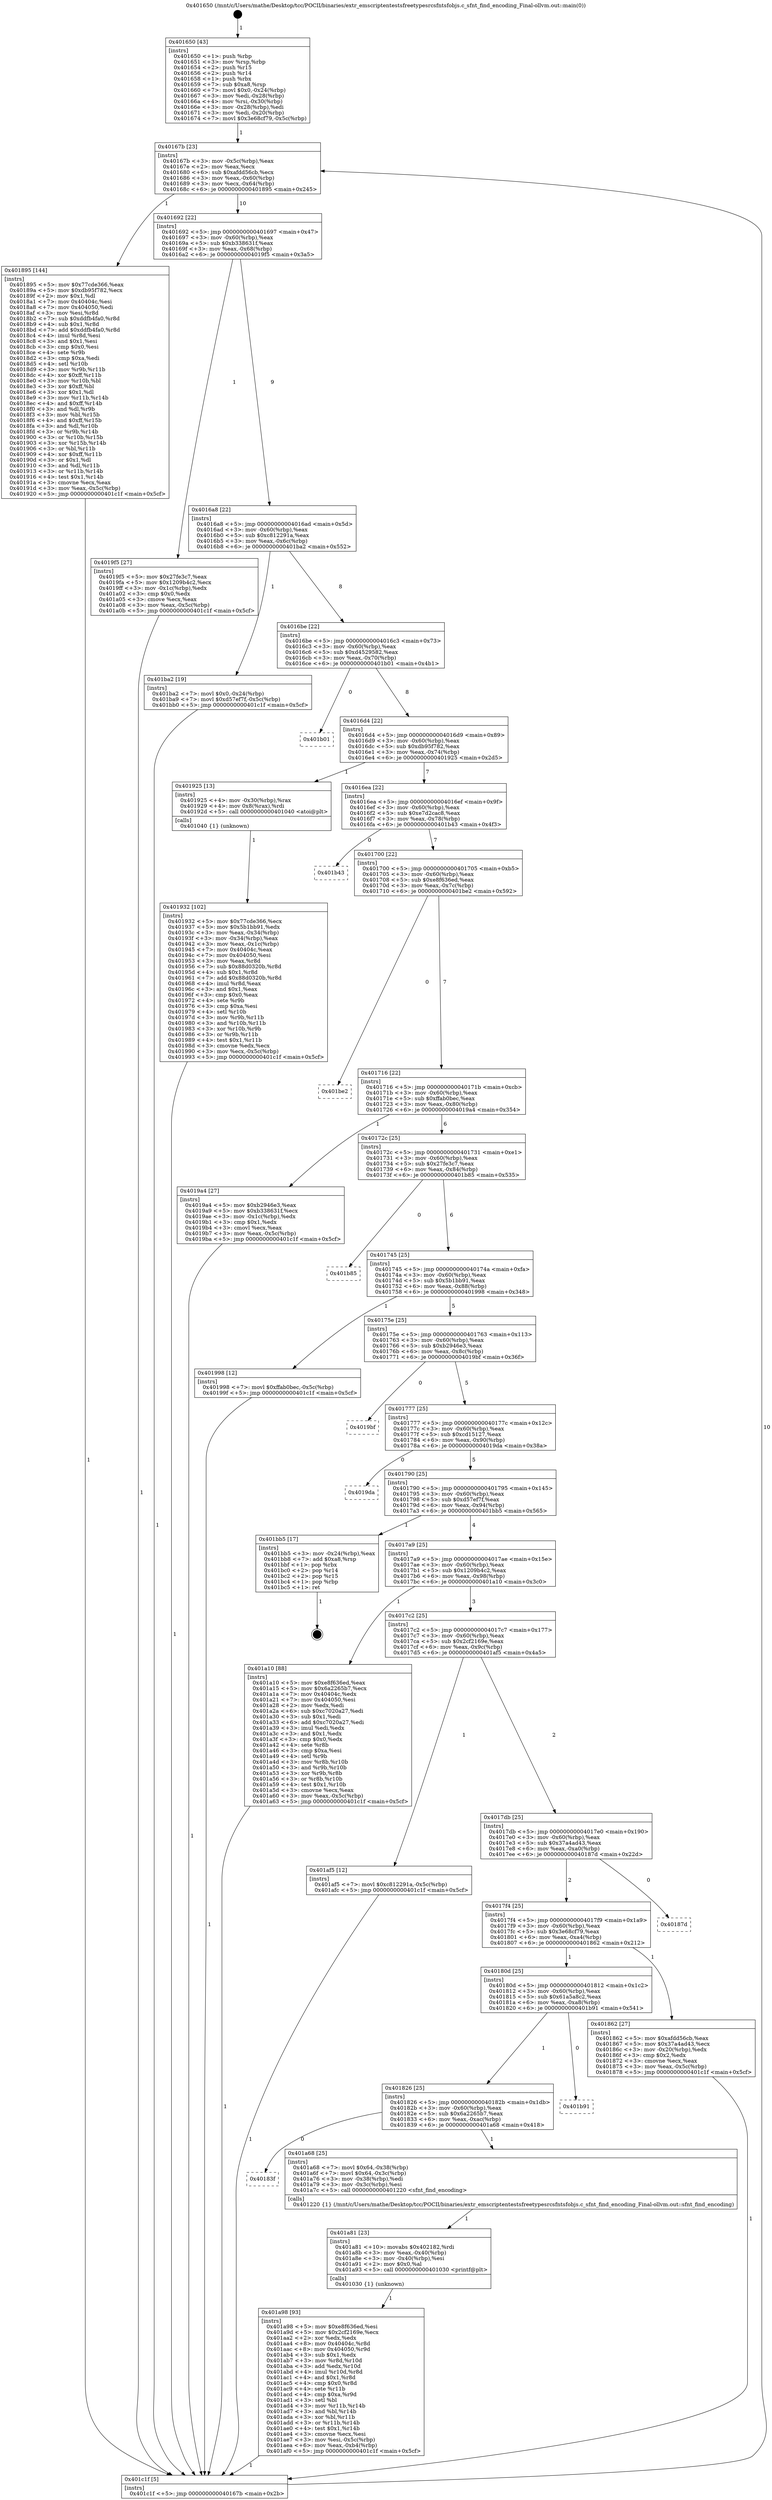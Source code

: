 digraph "0x401650" {
  label = "0x401650 (/mnt/c/Users/mathe/Desktop/tcc/POCII/binaries/extr_emscriptentestsfreetypesrcsfntsfobjs.c_sfnt_find_encoding_Final-ollvm.out::main(0))"
  labelloc = "t"
  node[shape=record]

  Entry [label="",width=0.3,height=0.3,shape=circle,fillcolor=black,style=filled]
  "0x40167b" [label="{
     0x40167b [23]\l
     | [instrs]\l
     &nbsp;&nbsp;0x40167b \<+3\>: mov -0x5c(%rbp),%eax\l
     &nbsp;&nbsp;0x40167e \<+2\>: mov %eax,%ecx\l
     &nbsp;&nbsp;0x401680 \<+6\>: sub $0xafdd56cb,%ecx\l
     &nbsp;&nbsp;0x401686 \<+3\>: mov %eax,-0x60(%rbp)\l
     &nbsp;&nbsp;0x401689 \<+3\>: mov %ecx,-0x64(%rbp)\l
     &nbsp;&nbsp;0x40168c \<+6\>: je 0000000000401895 \<main+0x245\>\l
  }"]
  "0x401895" [label="{
     0x401895 [144]\l
     | [instrs]\l
     &nbsp;&nbsp;0x401895 \<+5\>: mov $0x77cde366,%eax\l
     &nbsp;&nbsp;0x40189a \<+5\>: mov $0xdb95f782,%ecx\l
     &nbsp;&nbsp;0x40189f \<+2\>: mov $0x1,%dl\l
     &nbsp;&nbsp;0x4018a1 \<+7\>: mov 0x40404c,%esi\l
     &nbsp;&nbsp;0x4018a8 \<+7\>: mov 0x404050,%edi\l
     &nbsp;&nbsp;0x4018af \<+3\>: mov %esi,%r8d\l
     &nbsp;&nbsp;0x4018b2 \<+7\>: sub $0xddfb4fa0,%r8d\l
     &nbsp;&nbsp;0x4018b9 \<+4\>: sub $0x1,%r8d\l
     &nbsp;&nbsp;0x4018bd \<+7\>: add $0xddfb4fa0,%r8d\l
     &nbsp;&nbsp;0x4018c4 \<+4\>: imul %r8d,%esi\l
     &nbsp;&nbsp;0x4018c8 \<+3\>: and $0x1,%esi\l
     &nbsp;&nbsp;0x4018cb \<+3\>: cmp $0x0,%esi\l
     &nbsp;&nbsp;0x4018ce \<+4\>: sete %r9b\l
     &nbsp;&nbsp;0x4018d2 \<+3\>: cmp $0xa,%edi\l
     &nbsp;&nbsp;0x4018d5 \<+4\>: setl %r10b\l
     &nbsp;&nbsp;0x4018d9 \<+3\>: mov %r9b,%r11b\l
     &nbsp;&nbsp;0x4018dc \<+4\>: xor $0xff,%r11b\l
     &nbsp;&nbsp;0x4018e0 \<+3\>: mov %r10b,%bl\l
     &nbsp;&nbsp;0x4018e3 \<+3\>: xor $0xff,%bl\l
     &nbsp;&nbsp;0x4018e6 \<+3\>: xor $0x1,%dl\l
     &nbsp;&nbsp;0x4018e9 \<+3\>: mov %r11b,%r14b\l
     &nbsp;&nbsp;0x4018ec \<+4\>: and $0xff,%r14b\l
     &nbsp;&nbsp;0x4018f0 \<+3\>: and %dl,%r9b\l
     &nbsp;&nbsp;0x4018f3 \<+3\>: mov %bl,%r15b\l
     &nbsp;&nbsp;0x4018f6 \<+4\>: and $0xff,%r15b\l
     &nbsp;&nbsp;0x4018fa \<+3\>: and %dl,%r10b\l
     &nbsp;&nbsp;0x4018fd \<+3\>: or %r9b,%r14b\l
     &nbsp;&nbsp;0x401900 \<+3\>: or %r10b,%r15b\l
     &nbsp;&nbsp;0x401903 \<+3\>: xor %r15b,%r14b\l
     &nbsp;&nbsp;0x401906 \<+3\>: or %bl,%r11b\l
     &nbsp;&nbsp;0x401909 \<+4\>: xor $0xff,%r11b\l
     &nbsp;&nbsp;0x40190d \<+3\>: or $0x1,%dl\l
     &nbsp;&nbsp;0x401910 \<+3\>: and %dl,%r11b\l
     &nbsp;&nbsp;0x401913 \<+3\>: or %r11b,%r14b\l
     &nbsp;&nbsp;0x401916 \<+4\>: test $0x1,%r14b\l
     &nbsp;&nbsp;0x40191a \<+3\>: cmovne %ecx,%eax\l
     &nbsp;&nbsp;0x40191d \<+3\>: mov %eax,-0x5c(%rbp)\l
     &nbsp;&nbsp;0x401920 \<+5\>: jmp 0000000000401c1f \<main+0x5cf\>\l
  }"]
  "0x401692" [label="{
     0x401692 [22]\l
     | [instrs]\l
     &nbsp;&nbsp;0x401692 \<+5\>: jmp 0000000000401697 \<main+0x47\>\l
     &nbsp;&nbsp;0x401697 \<+3\>: mov -0x60(%rbp),%eax\l
     &nbsp;&nbsp;0x40169a \<+5\>: sub $0xb338631f,%eax\l
     &nbsp;&nbsp;0x40169f \<+3\>: mov %eax,-0x68(%rbp)\l
     &nbsp;&nbsp;0x4016a2 \<+6\>: je 00000000004019f5 \<main+0x3a5\>\l
  }"]
  Exit [label="",width=0.3,height=0.3,shape=circle,fillcolor=black,style=filled,peripheries=2]
  "0x4019f5" [label="{
     0x4019f5 [27]\l
     | [instrs]\l
     &nbsp;&nbsp;0x4019f5 \<+5\>: mov $0x27fe3c7,%eax\l
     &nbsp;&nbsp;0x4019fa \<+5\>: mov $0x1209b4c2,%ecx\l
     &nbsp;&nbsp;0x4019ff \<+3\>: mov -0x1c(%rbp),%edx\l
     &nbsp;&nbsp;0x401a02 \<+3\>: cmp $0x0,%edx\l
     &nbsp;&nbsp;0x401a05 \<+3\>: cmove %ecx,%eax\l
     &nbsp;&nbsp;0x401a08 \<+3\>: mov %eax,-0x5c(%rbp)\l
     &nbsp;&nbsp;0x401a0b \<+5\>: jmp 0000000000401c1f \<main+0x5cf\>\l
  }"]
  "0x4016a8" [label="{
     0x4016a8 [22]\l
     | [instrs]\l
     &nbsp;&nbsp;0x4016a8 \<+5\>: jmp 00000000004016ad \<main+0x5d\>\l
     &nbsp;&nbsp;0x4016ad \<+3\>: mov -0x60(%rbp),%eax\l
     &nbsp;&nbsp;0x4016b0 \<+5\>: sub $0xc812291a,%eax\l
     &nbsp;&nbsp;0x4016b5 \<+3\>: mov %eax,-0x6c(%rbp)\l
     &nbsp;&nbsp;0x4016b8 \<+6\>: je 0000000000401ba2 \<main+0x552\>\l
  }"]
  "0x401a98" [label="{
     0x401a98 [93]\l
     | [instrs]\l
     &nbsp;&nbsp;0x401a98 \<+5\>: mov $0xe8f636ed,%esi\l
     &nbsp;&nbsp;0x401a9d \<+5\>: mov $0x2cf2169e,%ecx\l
     &nbsp;&nbsp;0x401aa2 \<+2\>: xor %edx,%edx\l
     &nbsp;&nbsp;0x401aa4 \<+8\>: mov 0x40404c,%r8d\l
     &nbsp;&nbsp;0x401aac \<+8\>: mov 0x404050,%r9d\l
     &nbsp;&nbsp;0x401ab4 \<+3\>: sub $0x1,%edx\l
     &nbsp;&nbsp;0x401ab7 \<+3\>: mov %r8d,%r10d\l
     &nbsp;&nbsp;0x401aba \<+3\>: add %edx,%r10d\l
     &nbsp;&nbsp;0x401abd \<+4\>: imul %r10d,%r8d\l
     &nbsp;&nbsp;0x401ac1 \<+4\>: and $0x1,%r8d\l
     &nbsp;&nbsp;0x401ac5 \<+4\>: cmp $0x0,%r8d\l
     &nbsp;&nbsp;0x401ac9 \<+4\>: sete %r11b\l
     &nbsp;&nbsp;0x401acd \<+4\>: cmp $0xa,%r9d\l
     &nbsp;&nbsp;0x401ad1 \<+3\>: setl %bl\l
     &nbsp;&nbsp;0x401ad4 \<+3\>: mov %r11b,%r14b\l
     &nbsp;&nbsp;0x401ad7 \<+3\>: and %bl,%r14b\l
     &nbsp;&nbsp;0x401ada \<+3\>: xor %bl,%r11b\l
     &nbsp;&nbsp;0x401add \<+3\>: or %r11b,%r14b\l
     &nbsp;&nbsp;0x401ae0 \<+4\>: test $0x1,%r14b\l
     &nbsp;&nbsp;0x401ae4 \<+3\>: cmovne %ecx,%esi\l
     &nbsp;&nbsp;0x401ae7 \<+3\>: mov %esi,-0x5c(%rbp)\l
     &nbsp;&nbsp;0x401aea \<+6\>: mov %eax,-0xb4(%rbp)\l
     &nbsp;&nbsp;0x401af0 \<+5\>: jmp 0000000000401c1f \<main+0x5cf\>\l
  }"]
  "0x401ba2" [label="{
     0x401ba2 [19]\l
     | [instrs]\l
     &nbsp;&nbsp;0x401ba2 \<+7\>: movl $0x0,-0x24(%rbp)\l
     &nbsp;&nbsp;0x401ba9 \<+7\>: movl $0xd57ef7f,-0x5c(%rbp)\l
     &nbsp;&nbsp;0x401bb0 \<+5\>: jmp 0000000000401c1f \<main+0x5cf\>\l
  }"]
  "0x4016be" [label="{
     0x4016be [22]\l
     | [instrs]\l
     &nbsp;&nbsp;0x4016be \<+5\>: jmp 00000000004016c3 \<main+0x73\>\l
     &nbsp;&nbsp;0x4016c3 \<+3\>: mov -0x60(%rbp),%eax\l
     &nbsp;&nbsp;0x4016c6 \<+5\>: sub $0xd4529582,%eax\l
     &nbsp;&nbsp;0x4016cb \<+3\>: mov %eax,-0x70(%rbp)\l
     &nbsp;&nbsp;0x4016ce \<+6\>: je 0000000000401b01 \<main+0x4b1\>\l
  }"]
  "0x401a81" [label="{
     0x401a81 [23]\l
     | [instrs]\l
     &nbsp;&nbsp;0x401a81 \<+10\>: movabs $0x402182,%rdi\l
     &nbsp;&nbsp;0x401a8b \<+3\>: mov %eax,-0x40(%rbp)\l
     &nbsp;&nbsp;0x401a8e \<+3\>: mov -0x40(%rbp),%esi\l
     &nbsp;&nbsp;0x401a91 \<+2\>: mov $0x0,%al\l
     &nbsp;&nbsp;0x401a93 \<+5\>: call 0000000000401030 \<printf@plt\>\l
     | [calls]\l
     &nbsp;&nbsp;0x401030 \{1\} (unknown)\l
  }"]
  "0x401b01" [label="{
     0x401b01\l
  }", style=dashed]
  "0x4016d4" [label="{
     0x4016d4 [22]\l
     | [instrs]\l
     &nbsp;&nbsp;0x4016d4 \<+5\>: jmp 00000000004016d9 \<main+0x89\>\l
     &nbsp;&nbsp;0x4016d9 \<+3\>: mov -0x60(%rbp),%eax\l
     &nbsp;&nbsp;0x4016dc \<+5\>: sub $0xdb95f782,%eax\l
     &nbsp;&nbsp;0x4016e1 \<+3\>: mov %eax,-0x74(%rbp)\l
     &nbsp;&nbsp;0x4016e4 \<+6\>: je 0000000000401925 \<main+0x2d5\>\l
  }"]
  "0x40183f" [label="{
     0x40183f\l
  }", style=dashed]
  "0x401925" [label="{
     0x401925 [13]\l
     | [instrs]\l
     &nbsp;&nbsp;0x401925 \<+4\>: mov -0x30(%rbp),%rax\l
     &nbsp;&nbsp;0x401929 \<+4\>: mov 0x8(%rax),%rdi\l
     &nbsp;&nbsp;0x40192d \<+5\>: call 0000000000401040 \<atoi@plt\>\l
     | [calls]\l
     &nbsp;&nbsp;0x401040 \{1\} (unknown)\l
  }"]
  "0x4016ea" [label="{
     0x4016ea [22]\l
     | [instrs]\l
     &nbsp;&nbsp;0x4016ea \<+5\>: jmp 00000000004016ef \<main+0x9f\>\l
     &nbsp;&nbsp;0x4016ef \<+3\>: mov -0x60(%rbp),%eax\l
     &nbsp;&nbsp;0x4016f2 \<+5\>: sub $0xe7d2cac8,%eax\l
     &nbsp;&nbsp;0x4016f7 \<+3\>: mov %eax,-0x78(%rbp)\l
     &nbsp;&nbsp;0x4016fa \<+6\>: je 0000000000401b43 \<main+0x4f3\>\l
  }"]
  "0x401a68" [label="{
     0x401a68 [25]\l
     | [instrs]\l
     &nbsp;&nbsp;0x401a68 \<+7\>: movl $0x64,-0x38(%rbp)\l
     &nbsp;&nbsp;0x401a6f \<+7\>: movl $0x64,-0x3c(%rbp)\l
     &nbsp;&nbsp;0x401a76 \<+3\>: mov -0x38(%rbp),%edi\l
     &nbsp;&nbsp;0x401a79 \<+3\>: mov -0x3c(%rbp),%esi\l
     &nbsp;&nbsp;0x401a7c \<+5\>: call 0000000000401220 \<sfnt_find_encoding\>\l
     | [calls]\l
     &nbsp;&nbsp;0x401220 \{1\} (/mnt/c/Users/mathe/Desktop/tcc/POCII/binaries/extr_emscriptentestsfreetypesrcsfntsfobjs.c_sfnt_find_encoding_Final-ollvm.out::sfnt_find_encoding)\l
  }"]
  "0x401b43" [label="{
     0x401b43\l
  }", style=dashed]
  "0x401700" [label="{
     0x401700 [22]\l
     | [instrs]\l
     &nbsp;&nbsp;0x401700 \<+5\>: jmp 0000000000401705 \<main+0xb5\>\l
     &nbsp;&nbsp;0x401705 \<+3\>: mov -0x60(%rbp),%eax\l
     &nbsp;&nbsp;0x401708 \<+5\>: sub $0xe8f636ed,%eax\l
     &nbsp;&nbsp;0x40170d \<+3\>: mov %eax,-0x7c(%rbp)\l
     &nbsp;&nbsp;0x401710 \<+6\>: je 0000000000401be2 \<main+0x592\>\l
  }"]
  "0x401826" [label="{
     0x401826 [25]\l
     | [instrs]\l
     &nbsp;&nbsp;0x401826 \<+5\>: jmp 000000000040182b \<main+0x1db\>\l
     &nbsp;&nbsp;0x40182b \<+3\>: mov -0x60(%rbp),%eax\l
     &nbsp;&nbsp;0x40182e \<+5\>: sub $0x6a2265b7,%eax\l
     &nbsp;&nbsp;0x401833 \<+6\>: mov %eax,-0xac(%rbp)\l
     &nbsp;&nbsp;0x401839 \<+6\>: je 0000000000401a68 \<main+0x418\>\l
  }"]
  "0x401be2" [label="{
     0x401be2\l
  }", style=dashed]
  "0x401716" [label="{
     0x401716 [22]\l
     | [instrs]\l
     &nbsp;&nbsp;0x401716 \<+5\>: jmp 000000000040171b \<main+0xcb\>\l
     &nbsp;&nbsp;0x40171b \<+3\>: mov -0x60(%rbp),%eax\l
     &nbsp;&nbsp;0x40171e \<+5\>: sub $0xffab0bec,%eax\l
     &nbsp;&nbsp;0x401723 \<+3\>: mov %eax,-0x80(%rbp)\l
     &nbsp;&nbsp;0x401726 \<+6\>: je 00000000004019a4 \<main+0x354\>\l
  }"]
  "0x401b91" [label="{
     0x401b91\l
  }", style=dashed]
  "0x4019a4" [label="{
     0x4019a4 [27]\l
     | [instrs]\l
     &nbsp;&nbsp;0x4019a4 \<+5\>: mov $0xb2946e3,%eax\l
     &nbsp;&nbsp;0x4019a9 \<+5\>: mov $0xb338631f,%ecx\l
     &nbsp;&nbsp;0x4019ae \<+3\>: mov -0x1c(%rbp),%edx\l
     &nbsp;&nbsp;0x4019b1 \<+3\>: cmp $0x1,%edx\l
     &nbsp;&nbsp;0x4019b4 \<+3\>: cmovl %ecx,%eax\l
     &nbsp;&nbsp;0x4019b7 \<+3\>: mov %eax,-0x5c(%rbp)\l
     &nbsp;&nbsp;0x4019ba \<+5\>: jmp 0000000000401c1f \<main+0x5cf\>\l
  }"]
  "0x40172c" [label="{
     0x40172c [25]\l
     | [instrs]\l
     &nbsp;&nbsp;0x40172c \<+5\>: jmp 0000000000401731 \<main+0xe1\>\l
     &nbsp;&nbsp;0x401731 \<+3\>: mov -0x60(%rbp),%eax\l
     &nbsp;&nbsp;0x401734 \<+5\>: sub $0x27fe3c7,%eax\l
     &nbsp;&nbsp;0x401739 \<+6\>: mov %eax,-0x84(%rbp)\l
     &nbsp;&nbsp;0x40173f \<+6\>: je 0000000000401b85 \<main+0x535\>\l
  }"]
  "0x401932" [label="{
     0x401932 [102]\l
     | [instrs]\l
     &nbsp;&nbsp;0x401932 \<+5\>: mov $0x77cde366,%ecx\l
     &nbsp;&nbsp;0x401937 \<+5\>: mov $0x5b1bb91,%edx\l
     &nbsp;&nbsp;0x40193c \<+3\>: mov %eax,-0x34(%rbp)\l
     &nbsp;&nbsp;0x40193f \<+3\>: mov -0x34(%rbp),%eax\l
     &nbsp;&nbsp;0x401942 \<+3\>: mov %eax,-0x1c(%rbp)\l
     &nbsp;&nbsp;0x401945 \<+7\>: mov 0x40404c,%eax\l
     &nbsp;&nbsp;0x40194c \<+7\>: mov 0x404050,%esi\l
     &nbsp;&nbsp;0x401953 \<+3\>: mov %eax,%r8d\l
     &nbsp;&nbsp;0x401956 \<+7\>: sub $0x88d0320b,%r8d\l
     &nbsp;&nbsp;0x40195d \<+4\>: sub $0x1,%r8d\l
     &nbsp;&nbsp;0x401961 \<+7\>: add $0x88d0320b,%r8d\l
     &nbsp;&nbsp;0x401968 \<+4\>: imul %r8d,%eax\l
     &nbsp;&nbsp;0x40196c \<+3\>: and $0x1,%eax\l
     &nbsp;&nbsp;0x40196f \<+3\>: cmp $0x0,%eax\l
     &nbsp;&nbsp;0x401972 \<+4\>: sete %r9b\l
     &nbsp;&nbsp;0x401976 \<+3\>: cmp $0xa,%esi\l
     &nbsp;&nbsp;0x401979 \<+4\>: setl %r10b\l
     &nbsp;&nbsp;0x40197d \<+3\>: mov %r9b,%r11b\l
     &nbsp;&nbsp;0x401980 \<+3\>: and %r10b,%r11b\l
     &nbsp;&nbsp;0x401983 \<+3\>: xor %r10b,%r9b\l
     &nbsp;&nbsp;0x401986 \<+3\>: or %r9b,%r11b\l
     &nbsp;&nbsp;0x401989 \<+4\>: test $0x1,%r11b\l
     &nbsp;&nbsp;0x40198d \<+3\>: cmovne %edx,%ecx\l
     &nbsp;&nbsp;0x401990 \<+3\>: mov %ecx,-0x5c(%rbp)\l
     &nbsp;&nbsp;0x401993 \<+5\>: jmp 0000000000401c1f \<main+0x5cf\>\l
  }"]
  "0x401b85" [label="{
     0x401b85\l
  }", style=dashed]
  "0x401745" [label="{
     0x401745 [25]\l
     | [instrs]\l
     &nbsp;&nbsp;0x401745 \<+5\>: jmp 000000000040174a \<main+0xfa\>\l
     &nbsp;&nbsp;0x40174a \<+3\>: mov -0x60(%rbp),%eax\l
     &nbsp;&nbsp;0x40174d \<+5\>: sub $0x5b1bb91,%eax\l
     &nbsp;&nbsp;0x401752 \<+6\>: mov %eax,-0x88(%rbp)\l
     &nbsp;&nbsp;0x401758 \<+6\>: je 0000000000401998 \<main+0x348\>\l
  }"]
  "0x401650" [label="{
     0x401650 [43]\l
     | [instrs]\l
     &nbsp;&nbsp;0x401650 \<+1\>: push %rbp\l
     &nbsp;&nbsp;0x401651 \<+3\>: mov %rsp,%rbp\l
     &nbsp;&nbsp;0x401654 \<+2\>: push %r15\l
     &nbsp;&nbsp;0x401656 \<+2\>: push %r14\l
     &nbsp;&nbsp;0x401658 \<+1\>: push %rbx\l
     &nbsp;&nbsp;0x401659 \<+7\>: sub $0xa8,%rsp\l
     &nbsp;&nbsp;0x401660 \<+7\>: movl $0x0,-0x24(%rbp)\l
     &nbsp;&nbsp;0x401667 \<+3\>: mov %edi,-0x28(%rbp)\l
     &nbsp;&nbsp;0x40166a \<+4\>: mov %rsi,-0x30(%rbp)\l
     &nbsp;&nbsp;0x40166e \<+3\>: mov -0x28(%rbp),%edi\l
     &nbsp;&nbsp;0x401671 \<+3\>: mov %edi,-0x20(%rbp)\l
     &nbsp;&nbsp;0x401674 \<+7\>: movl $0x3e68cf79,-0x5c(%rbp)\l
  }"]
  "0x401998" [label="{
     0x401998 [12]\l
     | [instrs]\l
     &nbsp;&nbsp;0x401998 \<+7\>: movl $0xffab0bec,-0x5c(%rbp)\l
     &nbsp;&nbsp;0x40199f \<+5\>: jmp 0000000000401c1f \<main+0x5cf\>\l
  }"]
  "0x40175e" [label="{
     0x40175e [25]\l
     | [instrs]\l
     &nbsp;&nbsp;0x40175e \<+5\>: jmp 0000000000401763 \<main+0x113\>\l
     &nbsp;&nbsp;0x401763 \<+3\>: mov -0x60(%rbp),%eax\l
     &nbsp;&nbsp;0x401766 \<+5\>: sub $0xb2946e3,%eax\l
     &nbsp;&nbsp;0x40176b \<+6\>: mov %eax,-0x8c(%rbp)\l
     &nbsp;&nbsp;0x401771 \<+6\>: je 00000000004019bf \<main+0x36f\>\l
  }"]
  "0x401c1f" [label="{
     0x401c1f [5]\l
     | [instrs]\l
     &nbsp;&nbsp;0x401c1f \<+5\>: jmp 000000000040167b \<main+0x2b\>\l
  }"]
  "0x4019bf" [label="{
     0x4019bf\l
  }", style=dashed]
  "0x401777" [label="{
     0x401777 [25]\l
     | [instrs]\l
     &nbsp;&nbsp;0x401777 \<+5\>: jmp 000000000040177c \<main+0x12c\>\l
     &nbsp;&nbsp;0x40177c \<+3\>: mov -0x60(%rbp),%eax\l
     &nbsp;&nbsp;0x40177f \<+5\>: sub $0xcd15127,%eax\l
     &nbsp;&nbsp;0x401784 \<+6\>: mov %eax,-0x90(%rbp)\l
     &nbsp;&nbsp;0x40178a \<+6\>: je 00000000004019da \<main+0x38a\>\l
  }"]
  "0x40180d" [label="{
     0x40180d [25]\l
     | [instrs]\l
     &nbsp;&nbsp;0x40180d \<+5\>: jmp 0000000000401812 \<main+0x1c2\>\l
     &nbsp;&nbsp;0x401812 \<+3\>: mov -0x60(%rbp),%eax\l
     &nbsp;&nbsp;0x401815 \<+5\>: sub $0x61a5a8c2,%eax\l
     &nbsp;&nbsp;0x40181a \<+6\>: mov %eax,-0xa8(%rbp)\l
     &nbsp;&nbsp;0x401820 \<+6\>: je 0000000000401b91 \<main+0x541\>\l
  }"]
  "0x4019da" [label="{
     0x4019da\l
  }", style=dashed]
  "0x401790" [label="{
     0x401790 [25]\l
     | [instrs]\l
     &nbsp;&nbsp;0x401790 \<+5\>: jmp 0000000000401795 \<main+0x145\>\l
     &nbsp;&nbsp;0x401795 \<+3\>: mov -0x60(%rbp),%eax\l
     &nbsp;&nbsp;0x401798 \<+5\>: sub $0xd57ef7f,%eax\l
     &nbsp;&nbsp;0x40179d \<+6\>: mov %eax,-0x94(%rbp)\l
     &nbsp;&nbsp;0x4017a3 \<+6\>: je 0000000000401bb5 \<main+0x565\>\l
  }"]
  "0x401862" [label="{
     0x401862 [27]\l
     | [instrs]\l
     &nbsp;&nbsp;0x401862 \<+5\>: mov $0xafdd56cb,%eax\l
     &nbsp;&nbsp;0x401867 \<+5\>: mov $0x37a4ad43,%ecx\l
     &nbsp;&nbsp;0x40186c \<+3\>: mov -0x20(%rbp),%edx\l
     &nbsp;&nbsp;0x40186f \<+3\>: cmp $0x2,%edx\l
     &nbsp;&nbsp;0x401872 \<+3\>: cmovne %ecx,%eax\l
     &nbsp;&nbsp;0x401875 \<+3\>: mov %eax,-0x5c(%rbp)\l
     &nbsp;&nbsp;0x401878 \<+5\>: jmp 0000000000401c1f \<main+0x5cf\>\l
  }"]
  "0x401bb5" [label="{
     0x401bb5 [17]\l
     | [instrs]\l
     &nbsp;&nbsp;0x401bb5 \<+3\>: mov -0x24(%rbp),%eax\l
     &nbsp;&nbsp;0x401bb8 \<+7\>: add $0xa8,%rsp\l
     &nbsp;&nbsp;0x401bbf \<+1\>: pop %rbx\l
     &nbsp;&nbsp;0x401bc0 \<+2\>: pop %r14\l
     &nbsp;&nbsp;0x401bc2 \<+2\>: pop %r15\l
     &nbsp;&nbsp;0x401bc4 \<+1\>: pop %rbp\l
     &nbsp;&nbsp;0x401bc5 \<+1\>: ret\l
  }"]
  "0x4017a9" [label="{
     0x4017a9 [25]\l
     | [instrs]\l
     &nbsp;&nbsp;0x4017a9 \<+5\>: jmp 00000000004017ae \<main+0x15e\>\l
     &nbsp;&nbsp;0x4017ae \<+3\>: mov -0x60(%rbp),%eax\l
     &nbsp;&nbsp;0x4017b1 \<+5\>: sub $0x1209b4c2,%eax\l
     &nbsp;&nbsp;0x4017b6 \<+6\>: mov %eax,-0x98(%rbp)\l
     &nbsp;&nbsp;0x4017bc \<+6\>: je 0000000000401a10 \<main+0x3c0\>\l
  }"]
  "0x4017f4" [label="{
     0x4017f4 [25]\l
     | [instrs]\l
     &nbsp;&nbsp;0x4017f4 \<+5\>: jmp 00000000004017f9 \<main+0x1a9\>\l
     &nbsp;&nbsp;0x4017f9 \<+3\>: mov -0x60(%rbp),%eax\l
     &nbsp;&nbsp;0x4017fc \<+5\>: sub $0x3e68cf79,%eax\l
     &nbsp;&nbsp;0x401801 \<+6\>: mov %eax,-0xa4(%rbp)\l
     &nbsp;&nbsp;0x401807 \<+6\>: je 0000000000401862 \<main+0x212\>\l
  }"]
  "0x401a10" [label="{
     0x401a10 [88]\l
     | [instrs]\l
     &nbsp;&nbsp;0x401a10 \<+5\>: mov $0xe8f636ed,%eax\l
     &nbsp;&nbsp;0x401a15 \<+5\>: mov $0x6a2265b7,%ecx\l
     &nbsp;&nbsp;0x401a1a \<+7\>: mov 0x40404c,%edx\l
     &nbsp;&nbsp;0x401a21 \<+7\>: mov 0x404050,%esi\l
     &nbsp;&nbsp;0x401a28 \<+2\>: mov %edx,%edi\l
     &nbsp;&nbsp;0x401a2a \<+6\>: sub $0xc7020a27,%edi\l
     &nbsp;&nbsp;0x401a30 \<+3\>: sub $0x1,%edi\l
     &nbsp;&nbsp;0x401a33 \<+6\>: add $0xc7020a27,%edi\l
     &nbsp;&nbsp;0x401a39 \<+3\>: imul %edi,%edx\l
     &nbsp;&nbsp;0x401a3c \<+3\>: and $0x1,%edx\l
     &nbsp;&nbsp;0x401a3f \<+3\>: cmp $0x0,%edx\l
     &nbsp;&nbsp;0x401a42 \<+4\>: sete %r8b\l
     &nbsp;&nbsp;0x401a46 \<+3\>: cmp $0xa,%esi\l
     &nbsp;&nbsp;0x401a49 \<+4\>: setl %r9b\l
     &nbsp;&nbsp;0x401a4d \<+3\>: mov %r8b,%r10b\l
     &nbsp;&nbsp;0x401a50 \<+3\>: and %r9b,%r10b\l
     &nbsp;&nbsp;0x401a53 \<+3\>: xor %r9b,%r8b\l
     &nbsp;&nbsp;0x401a56 \<+3\>: or %r8b,%r10b\l
     &nbsp;&nbsp;0x401a59 \<+4\>: test $0x1,%r10b\l
     &nbsp;&nbsp;0x401a5d \<+3\>: cmovne %ecx,%eax\l
     &nbsp;&nbsp;0x401a60 \<+3\>: mov %eax,-0x5c(%rbp)\l
     &nbsp;&nbsp;0x401a63 \<+5\>: jmp 0000000000401c1f \<main+0x5cf\>\l
  }"]
  "0x4017c2" [label="{
     0x4017c2 [25]\l
     | [instrs]\l
     &nbsp;&nbsp;0x4017c2 \<+5\>: jmp 00000000004017c7 \<main+0x177\>\l
     &nbsp;&nbsp;0x4017c7 \<+3\>: mov -0x60(%rbp),%eax\l
     &nbsp;&nbsp;0x4017ca \<+5\>: sub $0x2cf2169e,%eax\l
     &nbsp;&nbsp;0x4017cf \<+6\>: mov %eax,-0x9c(%rbp)\l
     &nbsp;&nbsp;0x4017d5 \<+6\>: je 0000000000401af5 \<main+0x4a5\>\l
  }"]
  "0x40187d" [label="{
     0x40187d\l
  }", style=dashed]
  "0x401af5" [label="{
     0x401af5 [12]\l
     | [instrs]\l
     &nbsp;&nbsp;0x401af5 \<+7\>: movl $0xc812291a,-0x5c(%rbp)\l
     &nbsp;&nbsp;0x401afc \<+5\>: jmp 0000000000401c1f \<main+0x5cf\>\l
  }"]
  "0x4017db" [label="{
     0x4017db [25]\l
     | [instrs]\l
     &nbsp;&nbsp;0x4017db \<+5\>: jmp 00000000004017e0 \<main+0x190\>\l
     &nbsp;&nbsp;0x4017e0 \<+3\>: mov -0x60(%rbp),%eax\l
     &nbsp;&nbsp;0x4017e3 \<+5\>: sub $0x37a4ad43,%eax\l
     &nbsp;&nbsp;0x4017e8 \<+6\>: mov %eax,-0xa0(%rbp)\l
     &nbsp;&nbsp;0x4017ee \<+6\>: je 000000000040187d \<main+0x22d\>\l
  }"]
  Entry -> "0x401650" [label=" 1"]
  "0x40167b" -> "0x401895" [label=" 1"]
  "0x40167b" -> "0x401692" [label=" 10"]
  "0x401bb5" -> Exit [label=" 1"]
  "0x401692" -> "0x4019f5" [label=" 1"]
  "0x401692" -> "0x4016a8" [label=" 9"]
  "0x401ba2" -> "0x401c1f" [label=" 1"]
  "0x4016a8" -> "0x401ba2" [label=" 1"]
  "0x4016a8" -> "0x4016be" [label=" 8"]
  "0x401af5" -> "0x401c1f" [label=" 1"]
  "0x4016be" -> "0x401b01" [label=" 0"]
  "0x4016be" -> "0x4016d4" [label=" 8"]
  "0x401a98" -> "0x401c1f" [label=" 1"]
  "0x4016d4" -> "0x401925" [label=" 1"]
  "0x4016d4" -> "0x4016ea" [label=" 7"]
  "0x401a81" -> "0x401a98" [label=" 1"]
  "0x4016ea" -> "0x401b43" [label=" 0"]
  "0x4016ea" -> "0x401700" [label=" 7"]
  "0x401a68" -> "0x401a81" [label=" 1"]
  "0x401700" -> "0x401be2" [label=" 0"]
  "0x401700" -> "0x401716" [label=" 7"]
  "0x401826" -> "0x401a68" [label=" 1"]
  "0x401716" -> "0x4019a4" [label=" 1"]
  "0x401716" -> "0x40172c" [label=" 6"]
  "0x401826" -> "0x40183f" [label=" 0"]
  "0x40172c" -> "0x401b85" [label=" 0"]
  "0x40172c" -> "0x401745" [label=" 6"]
  "0x40180d" -> "0x401b91" [label=" 0"]
  "0x401745" -> "0x401998" [label=" 1"]
  "0x401745" -> "0x40175e" [label=" 5"]
  "0x40180d" -> "0x401826" [label=" 1"]
  "0x40175e" -> "0x4019bf" [label=" 0"]
  "0x40175e" -> "0x401777" [label=" 5"]
  "0x401a10" -> "0x401c1f" [label=" 1"]
  "0x401777" -> "0x4019da" [label=" 0"]
  "0x401777" -> "0x401790" [label=" 5"]
  "0x4019f5" -> "0x401c1f" [label=" 1"]
  "0x401790" -> "0x401bb5" [label=" 1"]
  "0x401790" -> "0x4017a9" [label=" 4"]
  "0x4019a4" -> "0x401c1f" [label=" 1"]
  "0x4017a9" -> "0x401a10" [label=" 1"]
  "0x4017a9" -> "0x4017c2" [label=" 3"]
  "0x401932" -> "0x401c1f" [label=" 1"]
  "0x4017c2" -> "0x401af5" [label=" 1"]
  "0x4017c2" -> "0x4017db" [label=" 2"]
  "0x401925" -> "0x401932" [label=" 1"]
  "0x4017db" -> "0x40187d" [label=" 0"]
  "0x4017db" -> "0x4017f4" [label=" 2"]
  "0x401998" -> "0x401c1f" [label=" 1"]
  "0x4017f4" -> "0x401862" [label=" 1"]
  "0x4017f4" -> "0x40180d" [label=" 1"]
  "0x401862" -> "0x401c1f" [label=" 1"]
  "0x401650" -> "0x40167b" [label=" 1"]
  "0x401c1f" -> "0x40167b" [label=" 10"]
  "0x401895" -> "0x401c1f" [label=" 1"]
}
